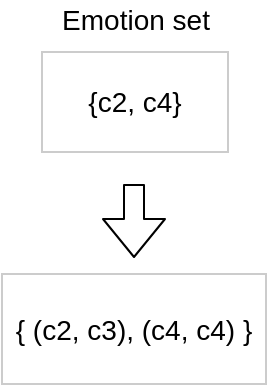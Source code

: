<mxfile version="14.8.6" type="github">
  <diagram id="UuyM_oUdFWU5R_c15sy-" name="Page-1">
    <mxGraphModel dx="898" dy="439" grid="0" gridSize="10" guides="1" tooltips="1" connect="1" arrows="1" fold="1" page="1" pageScale="1" pageWidth="160" pageHeight="260" background="none" math="0" shadow="0">
      <root>
        <mxCell id="0" />
        <mxCell id="1" parent="0" />
        <mxCell id="JzeU--5sNepgd2Etx_dD-1" value="&lt;font style=&quot;font-size: 14px&quot;&gt;{c2, c4}&lt;/font&gt;" style="rounded=0;whiteSpace=wrap;html=1;strokeWidth=1;strokeColor=#CCCCCC;" parent="1" vertex="1">
          <mxGeometry x="34" y="40" width="93" height="50" as="geometry" />
        </mxCell>
        <mxCell id="JzeU--5sNepgd2Etx_dD-2" value="&lt;font style=&quot;font-size: 14px&quot;&gt;Emotion set&lt;/font&gt;" style="text;html=1;strokeColor=none;fillColor=none;align=center;verticalAlign=middle;whiteSpace=wrap;rounded=0;" parent="1" vertex="1">
          <mxGeometry x="42.5" y="14" width="76" height="20" as="geometry" />
        </mxCell>
        <mxCell id="JzeU--5sNepgd2Etx_dD-3" value="" style="endArrow=classic;html=1;shape=flexArrow;" parent="1" edge="1">
          <mxGeometry width="50" height="50" relative="1" as="geometry">
            <mxPoint x="80" y="106" as="sourcePoint" />
            <mxPoint x="80" y="143" as="targetPoint" />
          </mxGeometry>
        </mxCell>
        <mxCell id="JzeU--5sNepgd2Etx_dD-4" value="&lt;font style=&quot;font-size: 14px&quot;&gt;{ (c2, c3), (c4, c4) }&lt;/font&gt;" style="rounded=0;whiteSpace=wrap;html=1;strokeWidth=1;strokeColor=#CCCCCC;" parent="1" vertex="1">
          <mxGeometry x="14" y="151" width="132" height="55" as="geometry" />
        </mxCell>
      </root>
    </mxGraphModel>
  </diagram>
</mxfile>
